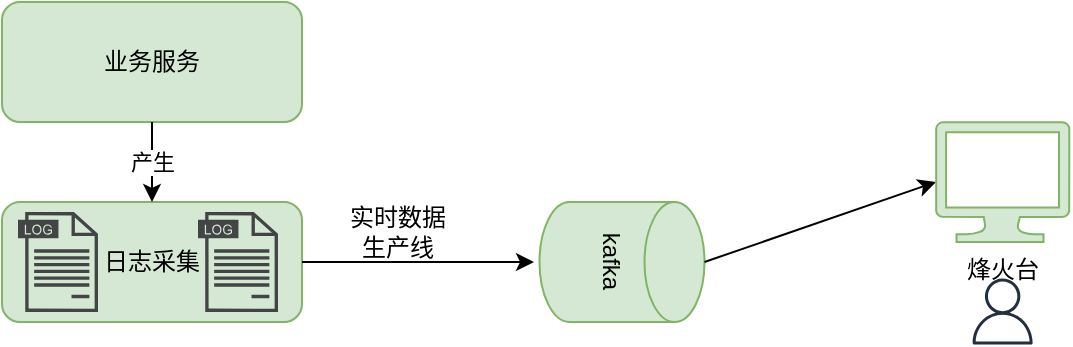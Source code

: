<mxfile version="13.6.9" type="github"><diagram id="qwUSMpKnFdqnNbqtRqjC" name="Page-1"><mxGraphModel dx="868" dy="450" grid="1" gridSize="10" guides="1" tooltips="1" connect="1" arrows="1" fold="1" page="1" pageScale="1" pageWidth="827" pageHeight="1169" math="0" shadow="0"><root><mxCell id="0"/><mxCell id="1" parent="0"/><mxCell id="UZ4CvLvWnQbr56Jom69a-2" value="业务服务" style="rounded=1;whiteSpace=wrap;html=1;fillColor=#d5e8d4;strokeColor=#82b366;" vertex="1" parent="1"><mxGeometry x="104" y="90" width="150" height="60" as="geometry"/></mxCell><mxCell id="UZ4CvLvWnQbr56Jom69a-16" value="日志采集" style="rounded=1;whiteSpace=wrap;html=1;fillColor=#d5e8d4;strokeColor=#82b366;" vertex="1" parent="1"><mxGeometry x="104" y="190" width="150" height="60" as="geometry"/></mxCell><mxCell id="UZ4CvLvWnQbr56Jom69a-17" value="" style="pointerEvents=1;shadow=0;dashed=0;html=1;strokeColor=none;fillColor=#434445;aspect=fixed;labelPosition=center;verticalLabelPosition=bottom;verticalAlign=top;align=center;outlineConnect=0;shape=mxgraph.vvd.log_files;" vertex="1" parent="1"><mxGeometry x="112" y="195" width="40" height="50" as="geometry"/></mxCell><mxCell id="UZ4CvLvWnQbr56Jom69a-18" value="" style="pointerEvents=1;shadow=0;dashed=0;html=1;strokeColor=none;fillColor=#434445;aspect=fixed;labelPosition=center;verticalLabelPosition=bottom;verticalAlign=top;align=center;outlineConnect=0;shape=mxgraph.vvd.log_files;" vertex="1" parent="1"><mxGeometry x="202" y="195" width="40" height="50" as="geometry"/></mxCell><mxCell id="UZ4CvLvWnQbr56Jom69a-25" value="产生" style="endArrow=classic;html=1;exitX=0.5;exitY=1;exitDx=0;exitDy=0;" edge="1" parent="1" source="UZ4CvLvWnQbr56Jom69a-2" target="UZ4CvLvWnQbr56Jom69a-16"><mxGeometry width="50" height="50" relative="1" as="geometry"><mxPoint x="314" y="230" as="sourcePoint"/><mxPoint x="364" y="180" as="targetPoint"/></mxGeometry></mxCell><mxCell id="UZ4CvLvWnQbr56Jom69a-28" value="" style="endArrow=classic;html=1;exitX=1;exitY=0.5;exitDx=0;exitDy=0;" edge="1" parent="1" source="UZ4CvLvWnQbr56Jom69a-16"><mxGeometry width="50" height="50" relative="1" as="geometry"><mxPoint x="280" y="360" as="sourcePoint"/><mxPoint x="370" y="220" as="targetPoint"/></mxGeometry></mxCell><mxCell id="UZ4CvLvWnQbr56Jom69a-30" value="实时数据生产线" style="text;html=1;strokeColor=none;fillColor=none;align=center;verticalAlign=middle;whiteSpace=wrap;rounded=0;" vertex="1" parent="1"><mxGeometry x="274" y="195" width="56" height="20" as="geometry"/></mxCell><mxCell id="UZ4CvLvWnQbr56Jom69a-31" value="kafka&lt;br&gt;&lt;br&gt;" style="shape=cylinder3;whiteSpace=wrap;html=1;boundedLbl=1;backgroundOutline=1;size=15;fillColor=#d5e8d4;rotation=90;strokeColor=#82b366;" vertex="1" parent="1"><mxGeometry x="384" y="178.75" width="60" height="82.5" as="geometry"/></mxCell><mxCell id="UZ4CvLvWnQbr56Jom69a-34" value="" style="endArrow=classic;html=1;exitX=0.5;exitY=0;exitDx=0;exitDy=0;exitPerimeter=0;entryX=0;entryY=0.5;entryDx=0;entryDy=0;entryPerimeter=0;" edge="1" parent="1" source="UZ4CvLvWnQbr56Jom69a-31" target="UZ4CvLvWnQbr56Jom69a-37"><mxGeometry width="50" height="50" relative="1" as="geometry"><mxPoint x="510" y="320" as="sourcePoint"/><mxPoint x="560" y="220" as="targetPoint"/></mxGeometry></mxCell><mxCell id="UZ4CvLvWnQbr56Jom69a-37" value="烽火台" style="verticalLabelPosition=bottom;html=1;verticalAlign=top;align=center;strokeColor=#82b366;fillColor=#d5e8d4;shape=mxgraph.azure.computer;pointerEvents=1;" vertex="1" parent="1"><mxGeometry x="571" y="150" width="66.67" height="60" as="geometry"/></mxCell><mxCell id="UZ4CvLvWnQbr56Jom69a-40" value="" style="outlineConnect=0;fontColor=#232F3E;gradientColor=none;fillColor=#232F3E;strokeColor=none;dashed=0;verticalLabelPosition=bottom;verticalAlign=top;align=center;html=1;fontSize=12;fontStyle=0;aspect=fixed;pointerEvents=1;shape=mxgraph.aws4.user;" vertex="1" parent="1"><mxGeometry x="587.83" y="228.25" width="33" height="33" as="geometry"/></mxCell></root></mxGraphModel></diagram></mxfile>